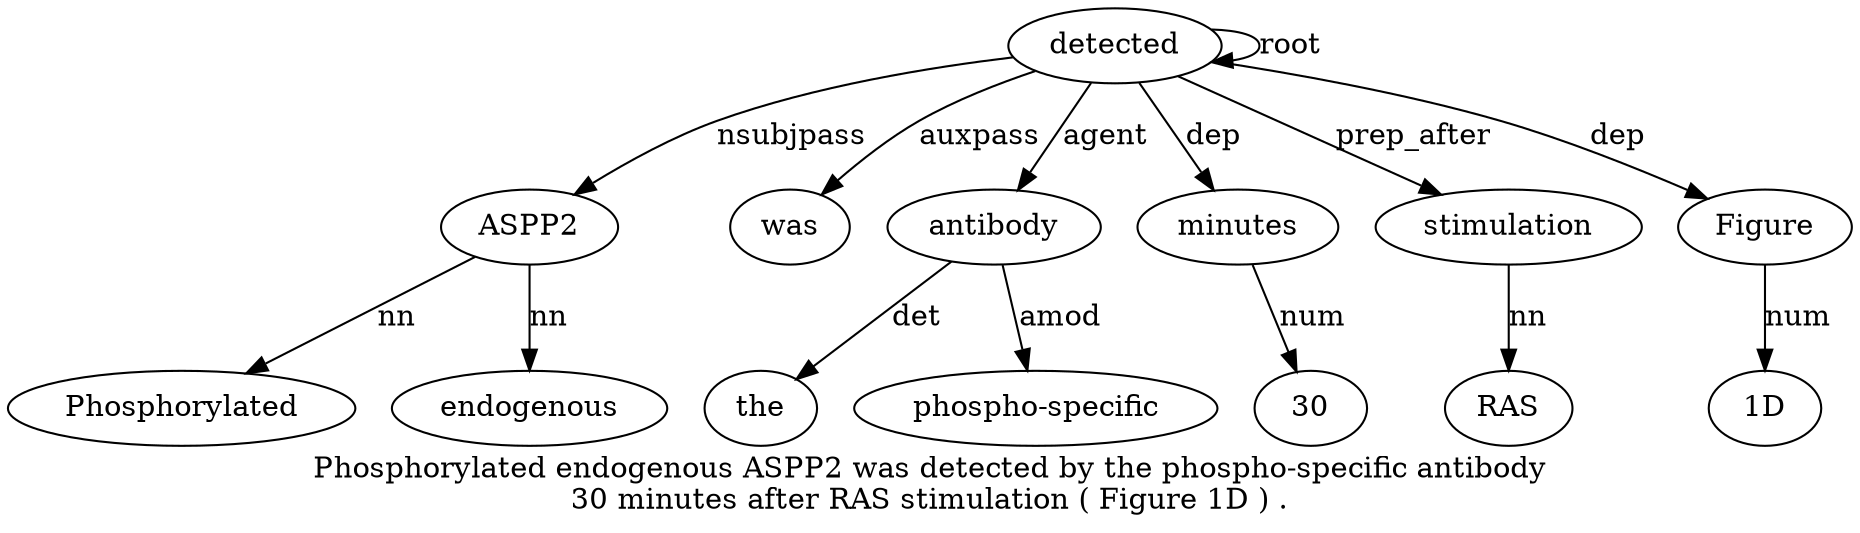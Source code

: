 digraph "Phosphorylated endogenous ASPP2 was detected by the phospho-specific antibody 30 minutes after RAS stimulation ( Figure 1D ) ." {
label="Phosphorylated endogenous ASPP2 was detected by the phospho-specific antibody
30 minutes after RAS stimulation ( Figure 1D ) .";
ASPP23 [style=filled, fillcolor=white, label=ASPP2];
Phosphorylated1 [style=filled, fillcolor=white, label=Phosphorylated];
ASPP23 -> Phosphorylated1  [label=nn];
endogenous2 [style=filled, fillcolor=white, label=endogenous];
ASPP23 -> endogenous2  [label=nn];
detected5 [style=filled, fillcolor=white, label=detected];
detected5 -> ASPP23  [label=nsubjpass];
was4 [style=filled, fillcolor=white, label=was];
detected5 -> was4  [label=auxpass];
detected5 -> detected5  [label=root];
antibody9 [style=filled, fillcolor=white, label=antibody];
the7 [style=filled, fillcolor=white, label=the];
antibody9 -> the7  [label=det];
"phospho-specific8" [style=filled, fillcolor=white, label="phospho-specific"];
antibody9 -> "phospho-specific8"  [label=amod];
detected5 -> antibody9  [label=agent];
minutes11 [style=filled, fillcolor=white, label=minutes];
301 [style=filled, fillcolor=white, label=30];
minutes11 -> 301  [label=num];
detected5 -> minutes11  [label=dep];
stimulation14 [style=filled, fillcolor=white, label=stimulation];
RAS13 [style=filled, fillcolor=white, label=RAS];
stimulation14 -> RAS13  [label=nn];
detected5 -> stimulation14  [label=prep_after];
Figure16 [style=filled, fillcolor=white, label=Figure];
detected5 -> Figure16  [label=dep];
"1D17" [style=filled, fillcolor=white, label="1D"];
Figure16 -> "1D17"  [label=num];
}
